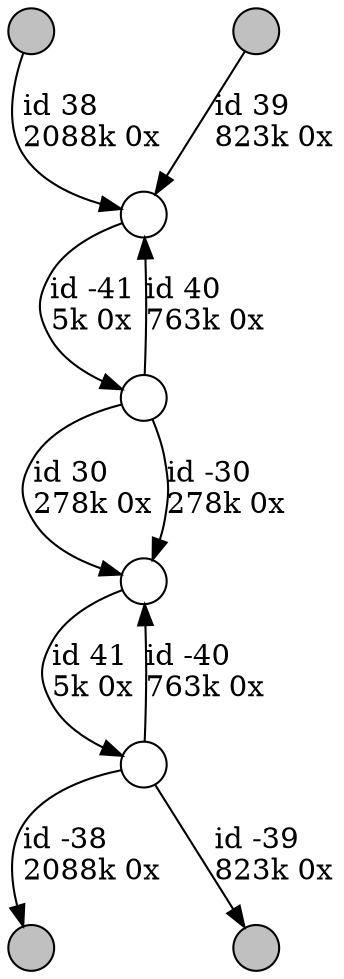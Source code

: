 digraph {
nodesep = 0.5;
node [shape = circle, label = "", height = 0.3];
"0" [style = "filled", fillcolor = "grey"];
"1" [style = "filled", fillcolor = "grey"];
"2" [style = "filled", fillcolor = "grey"];
"3" [style = "filled", fillcolor = "grey"];
"5" -> "4" [label = "id -41\l5k 0x", color = "black"] ;
"7" -> "6" [label = "id 41\l5k 0x", color = "black"] ;
"6" -> "7" [label = "id -40\l763k 0x", color = "black"] ;
"4" -> "5" [label = "id 40\l763k 0x", color = "black"] ;
"6" -> "1" [label = "id -38\l2088k 0x", color = "black"] ;
"0" -> "5" [label = "id 38\l2088k 0x", color = "black"] ;
"4" -> "7" [label = "id 30\l278k 0x", color = "black"] ;
"4" -> "7" [label = "id -30\l278k 0x", color = "black"] ;
"6" -> "2" [label = "id -39\l823k 0x", color = "black"] ;
"3" -> "5" [label = "id 39\l823k 0x", color = "black"] ;
}

